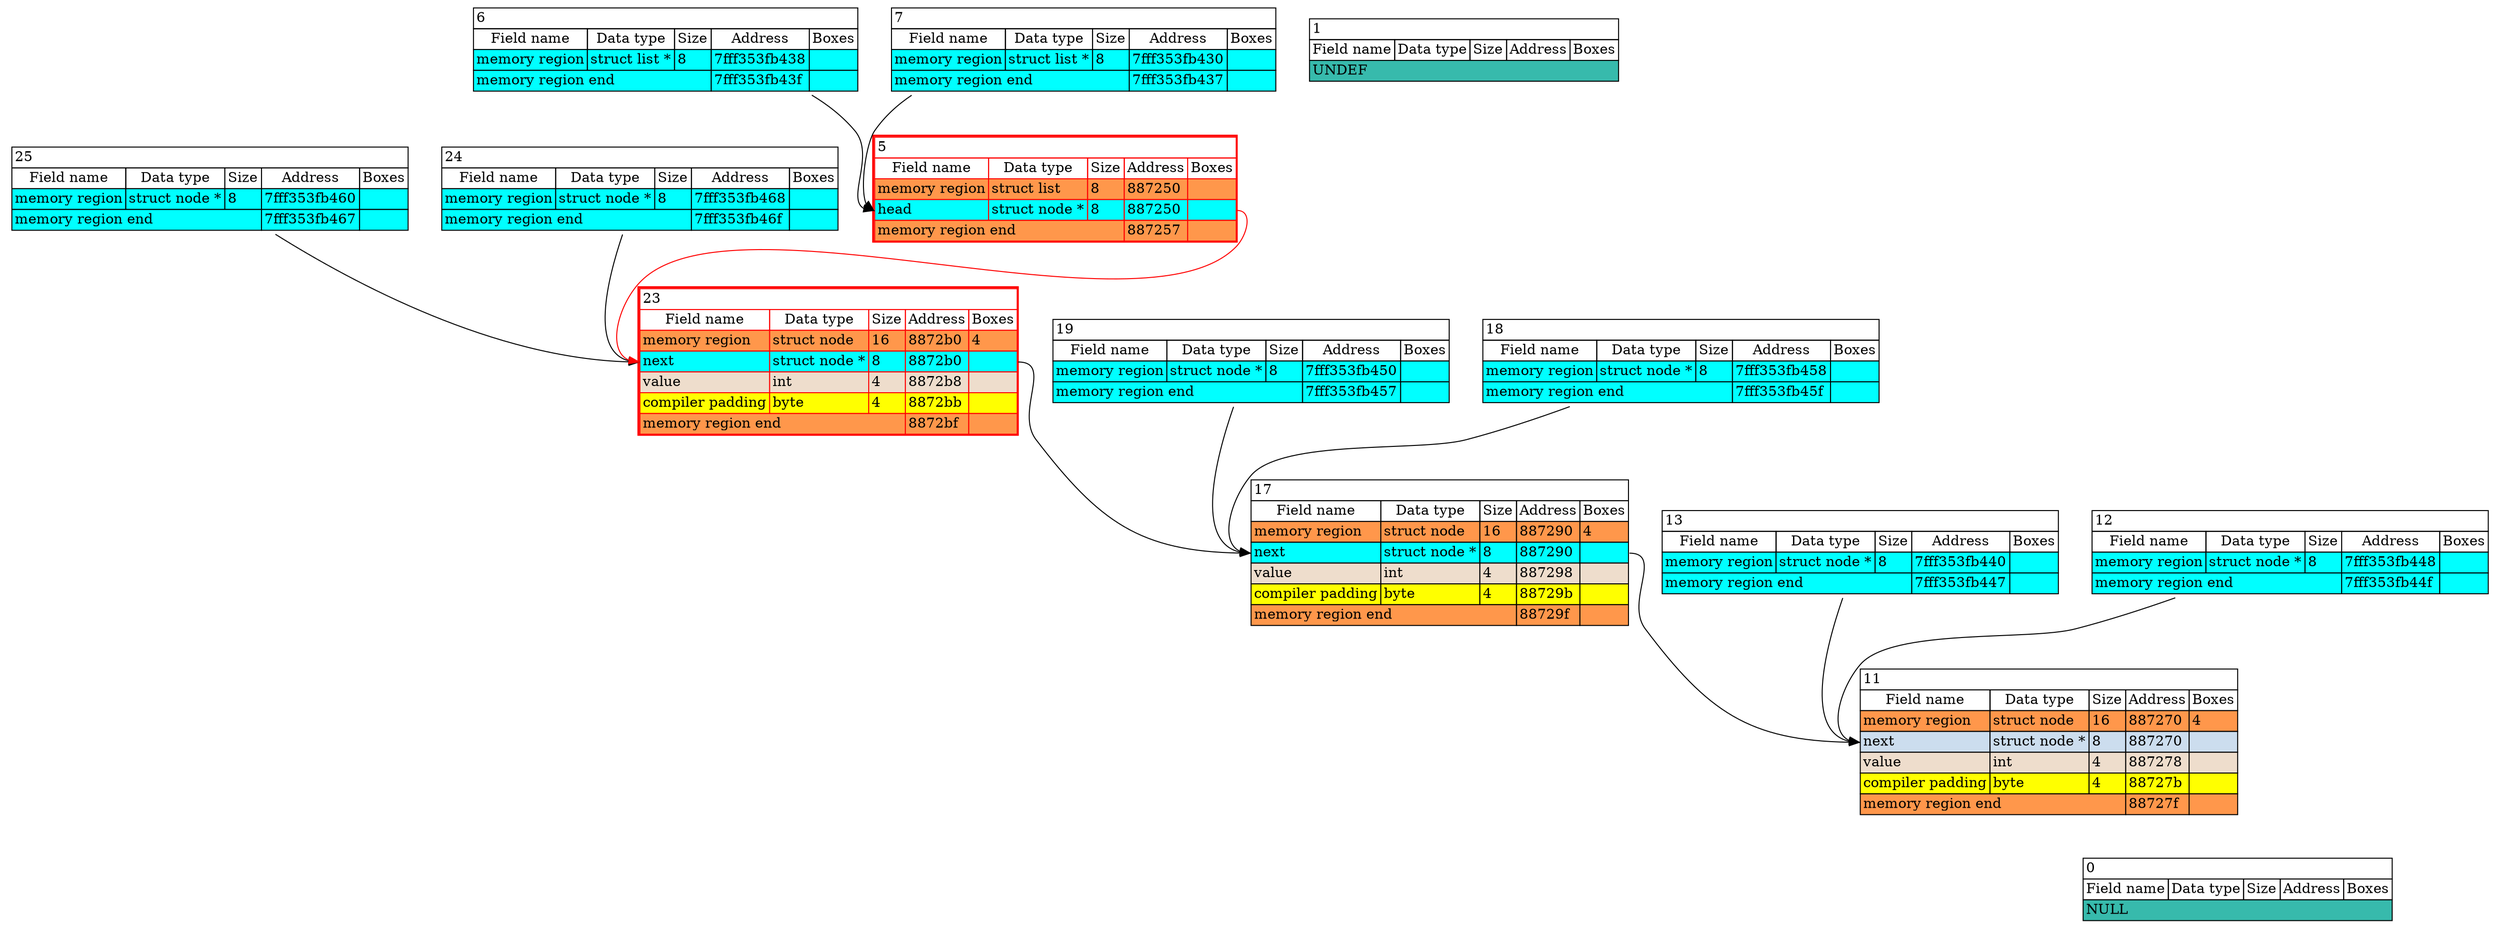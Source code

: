 digraph G {
	"25":"headout:e" -> "23":"8942256in:w" [color = "#000000"]
	"19":"headout:e" -> "17":"8942224in:w" [color = "#000000"]
	"13":"headout:e" -> "11":"8942192in:w" [color = "#000000"]
	"24":"headout:e" -> "23":"8942256in:w" [color = "#000000"]
	"12":"headout:e" -> "11":"8942192in:w" [color = "#000000"]
	"6":"headout:e" -> "5":"8942160in:w" [color = "#000000"]
	"17":"8942224out:e" -> "11":"8942192in:w" [color = "#000000"]
	"11":"8942192out:e" -> "0":"0in:w" [style = invis]
	"23":"8942256out:e" -> "17":"8942224in:w" [color = "#000000"]
	"7":"headout:e" -> "5":"8942160in:w" [color = "#000000"]
	"18":"headout:e" -> "17":"8942224in:w" [color = "#000000"]
	"5":"8942160out:e" -> "23":"8942256in:w" [color = "#FF0000"]
	subgraph disconnected_vertices {
		1  [label = <<TABLE BORDER="0" COLOR="black" CELLBORDER="1" CELLSPACING="0"><TR><TD BGCOLOR="#FFFFFF" COLSPAN="5" PORT="" ALIGN="left">1</TD></TR><TR><TD>Field name</TD><TD>Data type</TD><TD>Size</TD><TD>Address</TD><TD>Boxes</TD></TR><TR><TD BGCOLOR="#37BAAC" COLSPAN="5" PORT="head" ALIGN="left">UNDEF</TD></TR></TABLE>>, shape = none]
	}
	subgraph connected_vertices {
		rankdir = LR
		11  [label = <<TABLE BORDER="0" COLOR="black" CELLBORDER="1" CELLSPACING="0"><TR><TD BGCOLOR="#FFFFFF" COLSPAN="5" PORT="" ALIGN="left">11</TD></TR><TR><TD>Field name</TD><TD>Data type</TD><TD>Size</TD><TD>Address</TD><TD>Boxes</TD></TR><TR><TD BGCOLOR="#FF974B" COLSPAN="1" PORT="head" ALIGN="left">memory region</TD><TD BGCOLOR="#FF974B" COLSPAN="1" PORT="" ALIGN="left">struct node</TD><TD BGCOLOR="#FF974B" COLSPAN="1" PORT="" ALIGN="left">16</TD><TD BGCOLOR="#FF974B" COLSPAN="1" PORT="" ALIGN="left">887270</TD><TD BGCOLOR="#FF974B" COLSPAN="1" PORT="" ALIGN="left">4</TD></TR><TR><TD BGCOLOR="#CCDDEE" COLSPAN="1" PORT="8942192in" ALIGN="left">next</TD><TD BGCOLOR="#CCDDEE" COLSPAN="1" PORT="" ALIGN="left">struct node *</TD><TD BGCOLOR="#CCDDEE" COLSPAN="1" PORT="" ALIGN="left">8</TD><TD BGCOLOR="#CCDDEE" COLSPAN="1" PORT="" ALIGN="left">887270</TD><TD BGCOLOR="#CCDDEE" COLSPAN="1" PORT="8942192out" ALIGN="left"></TD></TR><TR><TD BGCOLOR="#EEDDCC" COLSPAN="1" PORT="8942200in" ALIGN="left">value</TD><TD BGCOLOR="#EEDDCC" COLSPAN="1" PORT="" ALIGN="left">int</TD><TD BGCOLOR="#EEDDCC" COLSPAN="1" PORT="" ALIGN="left">4</TD><TD BGCOLOR="#EEDDCC" COLSPAN="1" PORT="" ALIGN="left">887278</TD><TD BGCOLOR="#EEDDCC" COLSPAN="1" PORT="8942200out" ALIGN="left"></TD></TR><TR><TD BGCOLOR="#FFFF00" COLSPAN="1" PORT="" ALIGN="left">compiler padding</TD><TD BGCOLOR="#FFFF00" COLSPAN="1" PORT="" ALIGN="left">byte</TD><TD BGCOLOR="#FFFF00" COLSPAN="1" PORT="" ALIGN="left">4</TD><TD BGCOLOR="#FFFF00" COLSPAN="1" PORT="" ALIGN="left">88727b</TD><TD BGCOLOR="#FFFF00" COLSPAN="1" PORT="" ALIGN="left"></TD></TR><TR><TD BGCOLOR="#FF974B" COLSPAN="3" PORT="head" ALIGN="left">memory region end</TD><TD BGCOLOR="#FF974B" COLSPAN="1" PORT="" ALIGN="left">88727f</TD><TD BGCOLOR="#FF974B" COLSPAN="1" PORT="" ALIGN="left"></TD></TR></TABLE>>, shape = none]
		17  [label = <<TABLE BORDER="0" COLOR="black" CELLBORDER="1" CELLSPACING="0"><TR><TD BGCOLOR="#FFFFFF" COLSPAN="5" PORT="" ALIGN="left">17</TD></TR><TR><TD>Field name</TD><TD>Data type</TD><TD>Size</TD><TD>Address</TD><TD>Boxes</TD></TR><TR><TD BGCOLOR="#FF974B" COLSPAN="1" PORT="head" ALIGN="left">memory region</TD><TD BGCOLOR="#FF974B" COLSPAN="1" PORT="" ALIGN="left">struct node</TD><TD BGCOLOR="#FF974B" COLSPAN="1" PORT="" ALIGN="left">16</TD><TD BGCOLOR="#FF974B" COLSPAN="1" PORT="" ALIGN="left">887290</TD><TD BGCOLOR="#FF974B" COLSPAN="1" PORT="" ALIGN="left">4</TD></TR><TR><TD BGCOLOR="#00FFFF" COLSPAN="1" PORT="8942224in" ALIGN="left">next</TD><TD BGCOLOR="#00FFFF" COLSPAN="1" PORT="" ALIGN="left">struct node *</TD><TD BGCOLOR="#00FFFF" COLSPAN="1" PORT="" ALIGN="left">8</TD><TD BGCOLOR="#00FFFF" COLSPAN="1" PORT="" ALIGN="left">887290</TD><TD BGCOLOR="#00FFFF" COLSPAN="1" PORT="8942224out" ALIGN="left"></TD></TR><TR><TD BGCOLOR="#EEDDCC" COLSPAN="1" PORT="8942232in" ALIGN="left">value</TD><TD BGCOLOR="#EEDDCC" COLSPAN="1" PORT="" ALIGN="left">int</TD><TD BGCOLOR="#EEDDCC" COLSPAN="1" PORT="" ALIGN="left">4</TD><TD BGCOLOR="#EEDDCC" COLSPAN="1" PORT="" ALIGN="left">887298</TD><TD BGCOLOR="#EEDDCC" COLSPAN="1" PORT="8942232out" ALIGN="left"></TD></TR><TR><TD BGCOLOR="#FFFF00" COLSPAN="1" PORT="" ALIGN="left">compiler padding</TD><TD BGCOLOR="#FFFF00" COLSPAN="1" PORT="" ALIGN="left">byte</TD><TD BGCOLOR="#FFFF00" COLSPAN="1" PORT="" ALIGN="left">4</TD><TD BGCOLOR="#FFFF00" COLSPAN="1" PORT="" ALIGN="left">88729b</TD><TD BGCOLOR="#FFFF00" COLSPAN="1" PORT="" ALIGN="left"></TD></TR><TR><TD BGCOLOR="#FF974B" COLSPAN="3" PORT="head" ALIGN="left">memory region end</TD><TD BGCOLOR="#FF974B" COLSPAN="1" PORT="" ALIGN="left">88729f</TD><TD BGCOLOR="#FF974B" COLSPAN="1" PORT="" ALIGN="left"></TD></TR></TABLE>>, shape = none]
		24  [label = <<TABLE BORDER="0" COLOR="black" CELLBORDER="1" CELLSPACING="0"><TR><TD BGCOLOR="#FFFFFF" COLSPAN="5" PORT="" ALIGN="left">24</TD></TR><TR><TD>Field name</TD><TD>Data type</TD><TD>Size</TD><TD>Address</TD><TD>Boxes</TD></TR><TR><TD BGCOLOR="#00FFFF" COLSPAN="1" PORT="head" ALIGN="left">memory region</TD><TD BGCOLOR="#00FFFF" COLSPAN="1" PORT="" ALIGN="left">struct node *</TD><TD BGCOLOR="#00FFFF" COLSPAN="1" PORT="" ALIGN="left">8</TD><TD BGCOLOR="#00FFFF" COLSPAN="1" PORT="" ALIGN="left">7fff353fb468</TD><TD BGCOLOR="#00FFFF" COLSPAN="1" PORT="" ALIGN="left"></TD></TR><TR><TD BGCOLOR="#00FFFF" COLSPAN="3" PORT="head" ALIGN="left">memory region end</TD><TD BGCOLOR="#00FFFF" COLSPAN="1" PORT="" ALIGN="left">7fff353fb46f</TD><TD BGCOLOR="#00FFFF" COLSPAN="1" PORT="" ALIGN="left"></TD></TR></TABLE>>, shape = none]
		19  [label = <<TABLE BORDER="0" COLOR="black" CELLBORDER="1" CELLSPACING="0"><TR><TD BGCOLOR="#FFFFFF" COLSPAN="5" PORT="" ALIGN="left">19</TD></TR><TR><TD>Field name</TD><TD>Data type</TD><TD>Size</TD><TD>Address</TD><TD>Boxes</TD></TR><TR><TD BGCOLOR="#00FFFF" COLSPAN="1" PORT="head" ALIGN="left">memory region</TD><TD BGCOLOR="#00FFFF" COLSPAN="1" PORT="" ALIGN="left">struct node *</TD><TD BGCOLOR="#00FFFF" COLSPAN="1" PORT="" ALIGN="left">8</TD><TD BGCOLOR="#00FFFF" COLSPAN="1" PORT="" ALIGN="left">7fff353fb450</TD><TD BGCOLOR="#00FFFF" COLSPAN="1" PORT="" ALIGN="left"></TD></TR><TR><TD BGCOLOR="#00FFFF" COLSPAN="3" PORT="head" ALIGN="left">memory region end</TD><TD BGCOLOR="#00FFFF" COLSPAN="1" PORT="" ALIGN="left">7fff353fb457</TD><TD BGCOLOR="#00FFFF" COLSPAN="1" PORT="" ALIGN="left"></TD></TR></TABLE>>, shape = none]
		6  [label = <<TABLE BORDER="0" COLOR="black" CELLBORDER="1" CELLSPACING="0"><TR><TD BGCOLOR="#FFFFFF" COLSPAN="5" PORT="" ALIGN="left">6</TD></TR><TR><TD>Field name</TD><TD>Data type</TD><TD>Size</TD><TD>Address</TD><TD>Boxes</TD></TR><TR><TD BGCOLOR="#00FFFF" COLSPAN="1" PORT="head" ALIGN="left">memory region</TD><TD BGCOLOR="#00FFFF" COLSPAN="1" PORT="" ALIGN="left">struct list *</TD><TD BGCOLOR="#00FFFF" COLSPAN="1" PORT="" ALIGN="left">8</TD><TD BGCOLOR="#00FFFF" COLSPAN="1" PORT="" ALIGN="left">7fff353fb438</TD><TD BGCOLOR="#00FFFF" COLSPAN="1" PORT="" ALIGN="left"></TD></TR><TR><TD BGCOLOR="#00FFFF" COLSPAN="3" PORT="head" ALIGN="left">memory region end</TD><TD BGCOLOR="#00FFFF" COLSPAN="1" PORT="" ALIGN="left">7fff353fb43f</TD><TD BGCOLOR="#00FFFF" COLSPAN="1" PORT="" ALIGN="left"></TD></TR></TABLE>>, shape = none]
		5  [label = <<TABLE BORDER="2" COLOR="red" CELLBORDER="1" CELLSPACING="0"><TR><TD BGCOLOR="#FFFFFF" COLSPAN="5" PORT="" ALIGN="left">5</TD></TR><TR><TD>Field name</TD><TD>Data type</TD><TD>Size</TD><TD>Address</TD><TD>Boxes</TD></TR><TR><TD BGCOLOR="#FF974B" COLSPAN="1" PORT="head" ALIGN="left">memory region</TD><TD BGCOLOR="#FF974B" COLSPAN="1" PORT="" ALIGN="left">struct list</TD><TD BGCOLOR="#FF974B" COLSPAN="1" PORT="" ALIGN="left">8</TD><TD BGCOLOR="#FF974B" COLSPAN="1" PORT="" ALIGN="left">887250</TD><TD BGCOLOR="#FF974B" COLSPAN="1" PORT="" ALIGN="left"></TD></TR><TR><TD BGCOLOR="#00FFFF" COLSPAN="1" PORT="8942160in" ALIGN="left">head</TD><TD BGCOLOR="#00FFFF" COLSPAN="1" PORT="" ALIGN="left">struct node *</TD><TD BGCOLOR="#00FFFF" COLSPAN="1" PORT="" ALIGN="left">8</TD><TD BGCOLOR="#00FFFF" COLSPAN="1" PORT="" ALIGN="left">887250</TD><TD BGCOLOR="#00FFFF" COLSPAN="1" PORT="8942160out" ALIGN="left"></TD></TR><TR><TD BGCOLOR="#FF974B" COLSPAN="3" PORT="head" ALIGN="left">memory region end</TD><TD BGCOLOR="#FF974B" COLSPAN="1" PORT="" ALIGN="left">887257</TD><TD BGCOLOR="#FF974B" COLSPAN="1" PORT="" ALIGN="left"></TD></TR></TABLE>>, shape = none]
		25  [label = <<TABLE BORDER="0" COLOR="black" CELLBORDER="1" CELLSPACING="0"><TR><TD BGCOLOR="#FFFFFF" COLSPAN="5" PORT="" ALIGN="left">25</TD></TR><TR><TD>Field name</TD><TD>Data type</TD><TD>Size</TD><TD>Address</TD><TD>Boxes</TD></TR><TR><TD BGCOLOR="#00FFFF" COLSPAN="1" PORT="head" ALIGN="left">memory region</TD><TD BGCOLOR="#00FFFF" COLSPAN="1" PORT="" ALIGN="left">struct node *</TD><TD BGCOLOR="#00FFFF" COLSPAN="1" PORT="" ALIGN="left">8</TD><TD BGCOLOR="#00FFFF" COLSPAN="1" PORT="" ALIGN="left">7fff353fb460</TD><TD BGCOLOR="#00FFFF" COLSPAN="1" PORT="" ALIGN="left"></TD></TR><TR><TD BGCOLOR="#00FFFF" COLSPAN="3" PORT="head" ALIGN="left">memory region end</TD><TD BGCOLOR="#00FFFF" COLSPAN="1" PORT="" ALIGN="left">7fff353fb467</TD><TD BGCOLOR="#00FFFF" COLSPAN="1" PORT="" ALIGN="left"></TD></TR></TABLE>>, shape = none]
		13  [label = <<TABLE BORDER="0" COLOR="black" CELLBORDER="1" CELLSPACING="0"><TR><TD BGCOLOR="#FFFFFF" COLSPAN="5" PORT="" ALIGN="left">13</TD></TR><TR><TD>Field name</TD><TD>Data type</TD><TD>Size</TD><TD>Address</TD><TD>Boxes</TD></TR><TR><TD BGCOLOR="#00FFFF" COLSPAN="1" PORT="head" ALIGN="left">memory region</TD><TD BGCOLOR="#00FFFF" COLSPAN="1" PORT="" ALIGN="left">struct node *</TD><TD BGCOLOR="#00FFFF" COLSPAN="1" PORT="" ALIGN="left">8</TD><TD BGCOLOR="#00FFFF" COLSPAN="1" PORT="" ALIGN="left">7fff353fb440</TD><TD BGCOLOR="#00FFFF" COLSPAN="1" PORT="" ALIGN="left"></TD></TR><TR><TD BGCOLOR="#00FFFF" COLSPAN="3" PORT="head" ALIGN="left">memory region end</TD><TD BGCOLOR="#00FFFF" COLSPAN="1" PORT="" ALIGN="left">7fff353fb447</TD><TD BGCOLOR="#00FFFF" COLSPAN="1" PORT="" ALIGN="left"></TD></TR></TABLE>>, shape = none]
		0  [label = <<TABLE BORDER="0" COLOR="black" CELLBORDER="1" CELLSPACING="0"><TR><TD BGCOLOR="#FFFFFF" COLSPAN="5" PORT="" ALIGN="left">0</TD></TR><TR><TD>Field name</TD><TD>Data type</TD><TD>Size</TD><TD>Address</TD><TD>Boxes</TD></TR><TR><TD BGCOLOR="#37BAAC" COLSPAN="5" PORT="head" ALIGN="left">NULL</TD></TR></TABLE>>, shape = none]
		23  [label = <<TABLE BORDER="2" COLOR="red" CELLBORDER="1" CELLSPACING="0"><TR><TD BGCOLOR="#FFFFFF" COLSPAN="5" PORT="" ALIGN="left">23</TD></TR><TR><TD>Field name</TD><TD>Data type</TD><TD>Size</TD><TD>Address</TD><TD>Boxes</TD></TR><TR><TD BGCOLOR="#FF974B" COLSPAN="1" PORT="head" ALIGN="left">memory region</TD><TD BGCOLOR="#FF974B" COLSPAN="1" PORT="" ALIGN="left">struct node</TD><TD BGCOLOR="#FF974B" COLSPAN="1" PORT="" ALIGN="left">16</TD><TD BGCOLOR="#FF974B" COLSPAN="1" PORT="" ALIGN="left">8872b0</TD><TD BGCOLOR="#FF974B" COLSPAN="1" PORT="" ALIGN="left">4</TD></TR><TR><TD BGCOLOR="#00FFFF" COLSPAN="1" PORT="8942256in" ALIGN="left">next</TD><TD BGCOLOR="#00FFFF" COLSPAN="1" PORT="" ALIGN="left">struct node *</TD><TD BGCOLOR="#00FFFF" COLSPAN="1" PORT="" ALIGN="left">8</TD><TD BGCOLOR="#00FFFF" COLSPAN="1" PORT="" ALIGN="left">8872b0</TD><TD BGCOLOR="#00FFFF" COLSPAN="1" PORT="8942256out" ALIGN="left"></TD></TR><TR><TD BGCOLOR="#EEDDCC" COLSPAN="1" PORT="8942264in" ALIGN="left">value</TD><TD BGCOLOR="#EEDDCC" COLSPAN="1" PORT="" ALIGN="left">int</TD><TD BGCOLOR="#EEDDCC" COLSPAN="1" PORT="" ALIGN="left">4</TD><TD BGCOLOR="#EEDDCC" COLSPAN="1" PORT="" ALIGN="left">8872b8</TD><TD BGCOLOR="#EEDDCC" COLSPAN="1" PORT="8942264out" ALIGN="left"></TD></TR><TR><TD BGCOLOR="#FFFF00" COLSPAN="1" PORT="" ALIGN="left">compiler padding</TD><TD BGCOLOR="#FFFF00" COLSPAN="1" PORT="" ALIGN="left">byte</TD><TD BGCOLOR="#FFFF00" COLSPAN="1" PORT="" ALIGN="left">4</TD><TD BGCOLOR="#FFFF00" COLSPAN="1" PORT="" ALIGN="left">8872bb</TD><TD BGCOLOR="#FFFF00" COLSPAN="1" PORT="" ALIGN="left"></TD></TR><TR><TD BGCOLOR="#FF974B" COLSPAN="3" PORT="head" ALIGN="left">memory region end</TD><TD BGCOLOR="#FF974B" COLSPAN="1" PORT="" ALIGN="left">8872bf</TD><TD BGCOLOR="#FF974B" COLSPAN="1" PORT="" ALIGN="left"></TD></TR></TABLE>>, shape = none]
		18  [label = <<TABLE BORDER="0" COLOR="black" CELLBORDER="1" CELLSPACING="0"><TR><TD BGCOLOR="#FFFFFF" COLSPAN="5" PORT="" ALIGN="left">18</TD></TR><TR><TD>Field name</TD><TD>Data type</TD><TD>Size</TD><TD>Address</TD><TD>Boxes</TD></TR><TR><TD BGCOLOR="#00FFFF" COLSPAN="1" PORT="head" ALIGN="left">memory region</TD><TD BGCOLOR="#00FFFF" COLSPAN="1" PORT="" ALIGN="left">struct node *</TD><TD BGCOLOR="#00FFFF" COLSPAN="1" PORT="" ALIGN="left">8</TD><TD BGCOLOR="#00FFFF" COLSPAN="1" PORT="" ALIGN="left">7fff353fb458</TD><TD BGCOLOR="#00FFFF" COLSPAN="1" PORT="" ALIGN="left"></TD></TR><TR><TD BGCOLOR="#00FFFF" COLSPAN="3" PORT="head" ALIGN="left">memory region end</TD><TD BGCOLOR="#00FFFF" COLSPAN="1" PORT="" ALIGN="left">7fff353fb45f</TD><TD BGCOLOR="#00FFFF" COLSPAN="1" PORT="" ALIGN="left"></TD></TR></TABLE>>, shape = none]
		7  [label = <<TABLE BORDER="0" COLOR="black" CELLBORDER="1" CELLSPACING="0"><TR><TD BGCOLOR="#FFFFFF" COLSPAN="5" PORT="" ALIGN="left">7</TD></TR><TR><TD>Field name</TD><TD>Data type</TD><TD>Size</TD><TD>Address</TD><TD>Boxes</TD></TR><TR><TD BGCOLOR="#00FFFF" COLSPAN="1" PORT="head" ALIGN="left">memory region</TD><TD BGCOLOR="#00FFFF" COLSPAN="1" PORT="" ALIGN="left">struct list *</TD><TD BGCOLOR="#00FFFF" COLSPAN="1" PORT="" ALIGN="left">8</TD><TD BGCOLOR="#00FFFF" COLSPAN="1" PORT="" ALIGN="left">7fff353fb430</TD><TD BGCOLOR="#00FFFF" COLSPAN="1" PORT="" ALIGN="left"></TD></TR><TR><TD BGCOLOR="#00FFFF" COLSPAN="3" PORT="head" ALIGN="left">memory region end</TD><TD BGCOLOR="#00FFFF" COLSPAN="1" PORT="" ALIGN="left">7fff353fb437</TD><TD BGCOLOR="#00FFFF" COLSPAN="1" PORT="" ALIGN="left"></TD></TR></TABLE>>, shape = none]
		12  [label = <<TABLE BORDER="0" COLOR="black" CELLBORDER="1" CELLSPACING="0"><TR><TD BGCOLOR="#FFFFFF" COLSPAN="5" PORT="" ALIGN="left">12</TD></TR><TR><TD>Field name</TD><TD>Data type</TD><TD>Size</TD><TD>Address</TD><TD>Boxes</TD></TR><TR><TD BGCOLOR="#00FFFF" COLSPAN="1" PORT="head" ALIGN="left">memory region</TD><TD BGCOLOR="#00FFFF" COLSPAN="1" PORT="" ALIGN="left">struct node *</TD><TD BGCOLOR="#00FFFF" COLSPAN="1" PORT="" ALIGN="left">8</TD><TD BGCOLOR="#00FFFF" COLSPAN="1" PORT="" ALIGN="left">7fff353fb448</TD><TD BGCOLOR="#00FFFF" COLSPAN="1" PORT="" ALIGN="left"></TD></TR><TR><TD BGCOLOR="#00FFFF" COLSPAN="3" PORT="head" ALIGN="left">memory region end</TD><TD BGCOLOR="#00FFFF" COLSPAN="1" PORT="" ALIGN="left">7fff353fb44f</TD><TD BGCOLOR="#00FFFF" COLSPAN="1" PORT="" ALIGN="left"></TD></TR></TABLE>>, shape = none]
	}
}